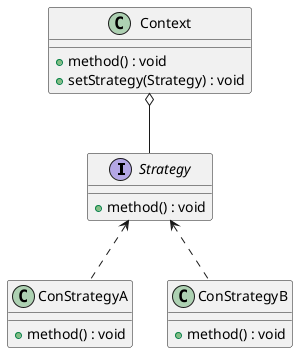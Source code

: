 @startuml
interface Strategy{
    + method() : void
}

class ConStrategyA{
    + method() : void
}

class ConStrategyB{
    + method() : void
}

class Context{
    + method() : void
    + setStrategy(Strategy) : void
}

Strategy <.. ConStrategyA
Strategy <.. ConStrategyB

Context o--Strategy
@enduml